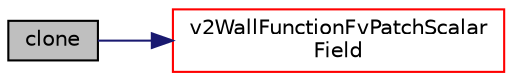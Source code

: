 digraph "clone"
{
  bgcolor="transparent";
  edge [fontname="Helvetica",fontsize="10",labelfontname="Helvetica",labelfontsize="10"];
  node [fontname="Helvetica",fontsize="10",shape=record];
  rankdir="LR";
  Node1 [label="clone",height=0.2,width=0.4,color="black", fillcolor="grey75", style="filled", fontcolor="black"];
  Node1 -> Node2 [color="midnightblue",fontsize="10",style="solid",fontname="Helvetica"];
  Node2 [label="v2WallFunctionFvPatchScalar\lField",height=0.2,width=0.4,color="red",URL="$a02892.html#add1bcb7e51c32c6aa8b056d84fb63159",tooltip="Construct from patch and internal field. "];
}
